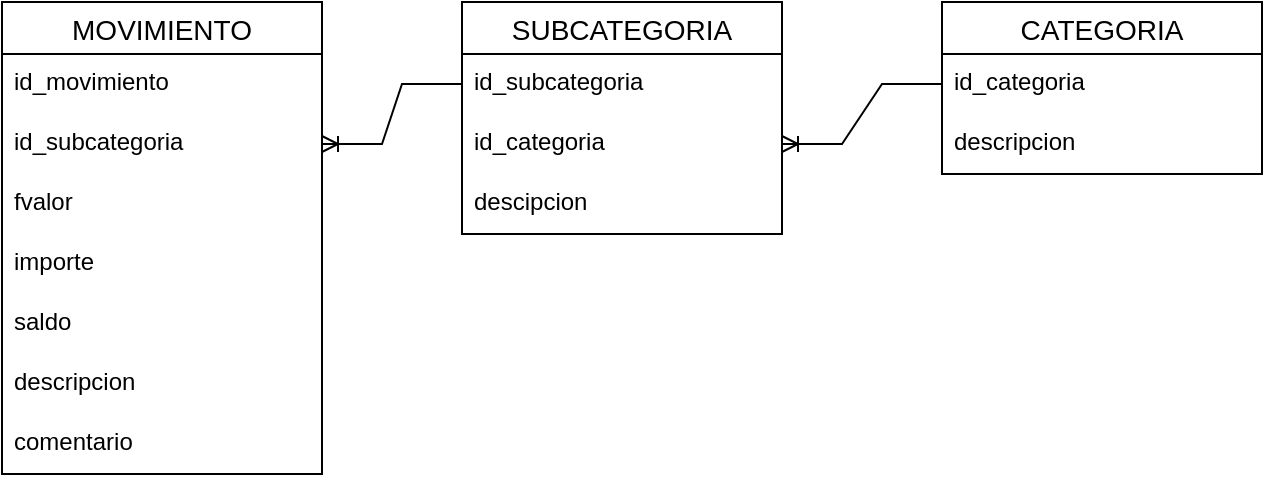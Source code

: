 <mxfile version="16.4.0" type="device" pages="2"><diagram id="yjqNCTkzozoZU9c1fXQ8" name="EDW"><mxGraphModel dx="1022" dy="539" grid="1" gridSize="10" guides="1" tooltips="1" connect="1" arrows="1" fold="1" page="1" pageScale="1" pageWidth="827" pageHeight="1169" math="0" shadow="0"><root><mxCell id="EXhDhGX8kg7Z0G8sPsR--0"/><mxCell id="EXhDhGX8kg7Z0G8sPsR--1" parent="EXhDhGX8kg7Z0G8sPsR--0"/><mxCell id="EXhDhGX8kg7Z0G8sPsR--2" value="MOVIMIENTO" style="swimlane;fontStyle=0;childLayout=stackLayout;horizontal=1;startSize=26;horizontalStack=0;resizeParent=1;resizeParentMax=0;resizeLast=0;collapsible=1;marginBottom=0;align=center;fontSize=14;" vertex="1" parent="EXhDhGX8kg7Z0G8sPsR--1"><mxGeometry x="80" y="120" width="160" height="236" as="geometry"/></mxCell><mxCell id="EXhDhGX8kg7Z0G8sPsR--3" value="id_movimiento" style="text;strokeColor=none;fillColor=none;spacingLeft=4;spacingRight=4;overflow=hidden;rotatable=0;points=[[0,0.5],[1,0.5]];portConstraint=eastwest;fontSize=12;" vertex="1" parent="EXhDhGX8kg7Z0G8sPsR--2"><mxGeometry y="26" width="160" height="30" as="geometry"/></mxCell><mxCell id="EXhDhGX8kg7Z0G8sPsR--4" value="id_subcategoria" style="text;strokeColor=none;fillColor=none;spacingLeft=4;spacingRight=4;overflow=hidden;rotatable=0;points=[[0,0.5],[1,0.5]];portConstraint=eastwest;fontSize=12;" vertex="1" parent="EXhDhGX8kg7Z0G8sPsR--2"><mxGeometry y="56" width="160" height="30" as="geometry"/></mxCell><mxCell id="EXhDhGX8kg7Z0G8sPsR--5" value="fvalor" style="text;strokeColor=none;fillColor=none;spacingLeft=4;spacingRight=4;overflow=hidden;rotatable=0;points=[[0,0.5],[1,0.5]];portConstraint=eastwest;fontSize=12;" vertex="1" parent="EXhDhGX8kg7Z0G8sPsR--2"><mxGeometry y="86" width="160" height="30" as="geometry"/></mxCell><mxCell id="p9uxFGURe2Zu5zQ-elZ2-3" value="importe" style="text;strokeColor=none;fillColor=none;spacingLeft=4;spacingRight=4;overflow=hidden;rotatable=0;points=[[0,0.5],[1,0.5]];portConstraint=eastwest;fontSize=12;" vertex="1" parent="EXhDhGX8kg7Z0G8sPsR--2"><mxGeometry y="116" width="160" height="30" as="geometry"/></mxCell><mxCell id="p9uxFGURe2Zu5zQ-elZ2-4" value="saldo" style="text;strokeColor=none;fillColor=none;spacingLeft=4;spacingRight=4;overflow=hidden;rotatable=0;points=[[0,0.5],[1,0.5]];portConstraint=eastwest;fontSize=12;" vertex="1" parent="EXhDhGX8kg7Z0G8sPsR--2"><mxGeometry y="146" width="160" height="30" as="geometry"/></mxCell><mxCell id="p9uxFGURe2Zu5zQ-elZ2-0" value="descripcion" style="text;strokeColor=none;fillColor=none;spacingLeft=4;spacingRight=4;overflow=hidden;rotatable=0;points=[[0,0.5],[1,0.5]];portConstraint=eastwest;fontSize=12;" vertex="1" parent="EXhDhGX8kg7Z0G8sPsR--2"><mxGeometry y="176" width="160" height="30" as="geometry"/></mxCell><mxCell id="p9uxFGURe2Zu5zQ-elZ2-1" value="comentario" style="text;strokeColor=none;fillColor=none;spacingLeft=4;spacingRight=4;overflow=hidden;rotatable=0;points=[[0,0.5],[1,0.5]];portConstraint=eastwest;fontSize=12;" vertex="1" parent="EXhDhGX8kg7Z0G8sPsR--2"><mxGeometry y="206" width="160" height="30" as="geometry"/></mxCell><mxCell id="EXhDhGX8kg7Z0G8sPsR--6" value="CATEGORIA" style="swimlane;fontStyle=0;childLayout=stackLayout;horizontal=1;startSize=26;horizontalStack=0;resizeParent=1;resizeParentMax=0;resizeLast=0;collapsible=1;marginBottom=0;align=center;fontSize=14;" vertex="1" parent="EXhDhGX8kg7Z0G8sPsR--1"><mxGeometry x="550" y="120" width="160" height="86" as="geometry"/></mxCell><mxCell id="EXhDhGX8kg7Z0G8sPsR--7" value="id_categoria" style="text;strokeColor=none;fillColor=none;spacingLeft=4;spacingRight=4;overflow=hidden;rotatable=0;points=[[0,0.5],[1,0.5]];portConstraint=eastwest;fontSize=12;" vertex="1" parent="EXhDhGX8kg7Z0G8sPsR--6"><mxGeometry y="26" width="160" height="30" as="geometry"/></mxCell><mxCell id="EXhDhGX8kg7Z0G8sPsR--8" value="descripcion" style="text;strokeColor=none;fillColor=none;spacingLeft=4;spacingRight=4;overflow=hidden;rotatable=0;points=[[0,0.5],[1,0.5]];portConstraint=eastwest;fontSize=12;" vertex="1" parent="EXhDhGX8kg7Z0G8sPsR--6"><mxGeometry y="56" width="160" height="30" as="geometry"/></mxCell><mxCell id="EXhDhGX8kg7Z0G8sPsR--10" value="SUBCATEGORIA" style="swimlane;fontStyle=0;childLayout=stackLayout;horizontal=1;startSize=26;horizontalStack=0;resizeParent=1;resizeParentMax=0;resizeLast=0;collapsible=1;marginBottom=0;align=center;fontSize=14;" vertex="1" parent="EXhDhGX8kg7Z0G8sPsR--1"><mxGeometry x="310" y="120" width="160" height="116" as="geometry"/></mxCell><mxCell id="EXhDhGX8kg7Z0G8sPsR--11" value="id_subcategoria" style="text;strokeColor=none;fillColor=none;spacingLeft=4;spacingRight=4;overflow=hidden;rotatable=0;points=[[0,0.5],[1,0.5]];portConstraint=eastwest;fontSize=12;" vertex="1" parent="EXhDhGX8kg7Z0G8sPsR--10"><mxGeometry y="26" width="160" height="30" as="geometry"/></mxCell><mxCell id="EXhDhGX8kg7Z0G8sPsR--12" value="id_categoria" style="text;strokeColor=none;fillColor=none;spacingLeft=4;spacingRight=4;overflow=hidden;rotatable=0;points=[[0,0.5],[1,0.5]];portConstraint=eastwest;fontSize=12;" vertex="1" parent="EXhDhGX8kg7Z0G8sPsR--10"><mxGeometry y="56" width="160" height="30" as="geometry"/></mxCell><mxCell id="EXhDhGX8kg7Z0G8sPsR--13" value="descipcion" style="text;strokeColor=none;fillColor=none;spacingLeft=4;spacingRight=4;overflow=hidden;rotatable=0;points=[[0,0.5],[1,0.5]];portConstraint=eastwest;fontSize=12;" vertex="1" parent="EXhDhGX8kg7Z0G8sPsR--10"><mxGeometry y="86" width="160" height="30" as="geometry"/></mxCell><mxCell id="EXhDhGX8kg7Z0G8sPsR--14" value="" style="edgeStyle=entityRelationEdgeStyle;fontSize=12;html=1;endArrow=ERoneToMany;rounded=0;" edge="1" parent="EXhDhGX8kg7Z0G8sPsR--1" source="EXhDhGX8kg7Z0G8sPsR--11" target="EXhDhGX8kg7Z0G8sPsR--4"><mxGeometry width="100" height="100" relative="1" as="geometry"><mxPoint x="470" y="330" as="sourcePoint"/><mxPoint x="570" y="230" as="targetPoint"/></mxGeometry></mxCell><mxCell id="EXhDhGX8kg7Z0G8sPsR--15" value="" style="edgeStyle=entityRelationEdgeStyle;fontSize=12;html=1;endArrow=ERoneToMany;rounded=0;" edge="1" parent="EXhDhGX8kg7Z0G8sPsR--1" source="EXhDhGX8kg7Z0G8sPsR--7" target="EXhDhGX8kg7Z0G8sPsR--12"><mxGeometry width="100" height="100" relative="1" as="geometry"><mxPoint x="320" y="171" as="sourcePoint"/><mxPoint x="250" y="201" as="targetPoint"/></mxGeometry></mxCell></root></mxGraphModel></diagram><diagram id="IHsIcr_UNpqJJN_bxpHW" name="DTM"><mxGraphModel dx="1022" dy="539" grid="1" gridSize="10" guides="1" tooltips="1" connect="1" arrows="1" fold="1" page="1" pageScale="1" pageWidth="827" pageHeight="1169" math="0" shadow="0"><root><mxCell id="0"/><mxCell id="1" parent="0"/><mxCell id="fArdogqP_ehhM0E2Vnry-18" value="Dia" style="swimlane;fontStyle=0;childLayout=stackLayout;horizontal=1;startSize=26;horizontalStack=0;resizeParent=1;resizeParentMax=0;resizeLast=0;collapsible=1;marginBottom=0;align=center;fontSize=14;" parent="1" vertex="1"><mxGeometry x="10" y="240" width="160" height="156" as="geometry"/></mxCell><mxCell id="fArdogqP_ehhM0E2Vnry-19" value="dia_key" style="text;strokeColor=none;fillColor=none;spacingLeft=4;spacingRight=4;overflow=hidden;rotatable=0;points=[[0,0.5],[1,0.5]];portConstraint=eastwest;fontSize=12;" parent="fArdogqP_ehhM0E2Vnry-18" vertex="1"><mxGeometry y="26" width="160" height="26" as="geometry"/></mxCell><mxCell id="fArdogqP_ehhM0E2Vnry-30" value="dia&#10;" style="text;strokeColor=none;fillColor=none;spacingLeft=4;spacingRight=4;overflow=hidden;rotatable=0;points=[[0,0.5],[1,0.5]];portConstraint=eastwest;fontSize=12;" parent="fArdogqP_ehhM0E2Vnry-18" vertex="1"><mxGeometry y="52" width="160" height="26" as="geometry"/></mxCell><mxCell id="fArdogqP_ehhM0E2Vnry-31" value="mes" style="text;strokeColor=none;fillColor=none;spacingLeft=4;spacingRight=4;overflow=hidden;rotatable=0;points=[[0,0.5],[1,0.5]];portConstraint=eastwest;fontSize=12;" parent="fArdogqP_ehhM0E2Vnry-18" vertex="1"><mxGeometry y="78" width="160" height="26" as="geometry"/></mxCell><mxCell id="fArdogqP_ehhM0E2Vnry-32" value="anio" style="text;strokeColor=none;fillColor=none;spacingLeft=4;spacingRight=4;overflow=hidden;rotatable=0;points=[[0,0.5],[1,0.5]];portConstraint=eastwest;fontSize=12;" parent="fArdogqP_ehhM0E2Vnry-18" vertex="1"><mxGeometry y="104" width="160" height="26" as="geometry"/></mxCell><mxCell id="fArdogqP_ehhM0E2Vnry-33" value="fecha_completa" style="text;strokeColor=none;fillColor=none;spacingLeft=4;spacingRight=4;overflow=hidden;rotatable=0;points=[[0,0.5],[1,0.5]];portConstraint=eastwest;fontSize=12;" parent="fArdogqP_ehhM0E2Vnry-18" vertex="1"><mxGeometry y="130" width="160" height="26" as="geometry"/></mxCell><mxCell id="fArdogqP_ehhM0E2Vnry-6" value="Gasto_fact" style="swimlane;fontStyle=0;childLayout=stackLayout;horizontal=1;startSize=26;horizontalStack=0;resizeParent=1;resizeParentMax=0;resizeLast=0;collapsible=1;marginBottom=0;align=center;fontSize=14;" parent="1" vertex="1"><mxGeometry x="290" y="162" width="160" height="116" as="geometry"/></mxCell><mxCell id="fArdogqP_ehhM0E2Vnry-7" value="importe" style="text;strokeColor=none;fillColor=none;spacingLeft=4;spacingRight=4;overflow=hidden;rotatable=0;points=[[0,0.5],[1,0.5]];portConstraint=eastwest;fontSize=12;" parent="fArdogqP_ehhM0E2Vnry-6" vertex="1"><mxGeometry y="26" width="160" height="30" as="geometry"/></mxCell><mxCell id="fArdogqP_ehhM0E2Vnry-16" value="fecha_valor_key" style="text;strokeColor=none;fillColor=none;spacingLeft=4;spacingRight=4;overflow=hidden;rotatable=0;points=[[0,0.5],[1,0.5]];portConstraint=eastwest;fontSize=12;" parent="fArdogqP_ehhM0E2Vnry-6" vertex="1"><mxGeometry y="56" width="160" height="30" as="geometry"/></mxCell><mxCell id="fArdogqP_ehhM0E2Vnry-24" value="subcategoria_key" style="text;strokeColor=none;fillColor=none;spacingLeft=4;spacingRight=4;overflow=hidden;rotatable=0;points=[[0,0.5],[1,0.5]];portConstraint=eastwest;fontSize=12;" parent="fArdogqP_ehhM0E2Vnry-6" vertex="1"><mxGeometry y="86" width="160" height="30" as="geometry"/></mxCell><mxCell id="fArdogqP_ehhM0E2Vnry-10" value="Ingreso_fact" style="swimlane;fontStyle=0;childLayout=stackLayout;horizontal=1;startSize=26;horizontalStack=0;resizeParent=1;resizeParentMax=0;resizeLast=0;collapsible=1;marginBottom=0;align=center;fontSize=14;" parent="1" vertex="1"><mxGeometry x="290" y="340" width="160" height="86" as="geometry"/></mxCell><mxCell id="fArdogqP_ehhM0E2Vnry-11" value="importe" style="text;strokeColor=none;fillColor=none;spacingLeft=4;spacingRight=4;overflow=hidden;rotatable=0;points=[[0,0.5],[1,0.5]];portConstraint=eastwest;fontSize=12;" parent="fArdogqP_ehhM0E2Vnry-10" vertex="1"><mxGeometry y="26" width="160" height="30" as="geometry"/></mxCell><mxCell id="fArdogqP_ehhM0E2Vnry-17" value="fecha_valor_key" style="text;strokeColor=none;fillColor=none;spacingLeft=4;spacingRight=4;overflow=hidden;rotatable=0;points=[[0,0.5],[1,0.5]];portConstraint=eastwest;fontSize=12;" parent="fArdogqP_ehhM0E2Vnry-10" vertex="1"><mxGeometry y="56" width="160" height="30" as="geometry"/></mxCell><mxCell id="fArdogqP_ehhM0E2Vnry-22" style="edgeStyle=orthogonalEdgeStyle;rounded=0;orthogonalLoop=1;jettySize=auto;html=1;endArrow=none;endFill=0;" parent="1" source="fArdogqP_ehhM0E2Vnry-16" target="fArdogqP_ehhM0E2Vnry-19" edge="1"><mxGeometry relative="1" as="geometry"/></mxCell><mxCell id="fArdogqP_ehhM0E2Vnry-23" style="edgeStyle=orthogonalEdgeStyle;rounded=0;orthogonalLoop=1;jettySize=auto;html=1;endArrow=none;endFill=0;" parent="1" source="fArdogqP_ehhM0E2Vnry-17" target="fArdogqP_ehhM0E2Vnry-19" edge="1"><mxGeometry relative="1" as="geometry"/></mxCell><mxCell id="fArdogqP_ehhM0E2Vnry-25" value="Subcategoria" style="swimlane;fontStyle=0;childLayout=stackLayout;horizontal=1;startSize=26;horizontalStack=0;resizeParent=1;resizeParentMax=0;resizeLast=0;collapsible=1;marginBottom=0;align=center;fontSize=14;" parent="1" vertex="1"><mxGeometry x="520" y="160" width="160" height="116" as="geometry"/></mxCell><mxCell id="fArdogqP_ehhM0E2Vnry-26" value="subcategoria_key" style="text;strokeColor=none;fillColor=none;spacingLeft=4;spacingRight=4;overflow=hidden;rotatable=0;points=[[0,0.5],[1,0.5]];portConstraint=eastwest;fontSize=12;" parent="fArdogqP_ehhM0E2Vnry-25" vertex="1"><mxGeometry y="26" width="160" height="30" as="geometry"/></mxCell><mxCell id="fArdogqP_ehhM0E2Vnry-27" value="subcategoira_desc" style="text;strokeColor=none;fillColor=none;spacingLeft=4;spacingRight=4;overflow=hidden;rotatable=0;points=[[0,0.5],[1,0.5]];portConstraint=eastwest;fontSize=12;" parent="fArdogqP_ehhM0E2Vnry-25" vertex="1"><mxGeometry y="56" width="160" height="30" as="geometry"/></mxCell><mxCell id="fArdogqP_ehhM0E2Vnry-28" value="categoria_desc" style="text;strokeColor=none;fillColor=none;spacingLeft=4;spacingRight=4;overflow=hidden;rotatable=0;points=[[0,0.5],[1,0.5]];portConstraint=eastwest;fontSize=12;" parent="fArdogqP_ehhM0E2Vnry-25" vertex="1"><mxGeometry y="86" width="160" height="30" as="geometry"/></mxCell><mxCell id="fArdogqP_ehhM0E2Vnry-29" style="edgeStyle=orthogonalEdgeStyle;rounded=0;orthogonalLoop=1;jettySize=auto;html=1;endArrow=none;endFill=0;" parent="1" source="fArdogqP_ehhM0E2Vnry-24" target="fArdogqP_ehhM0E2Vnry-26" edge="1"><mxGeometry relative="1" as="geometry"/></mxCell></root></mxGraphModel></diagram></mxfile>